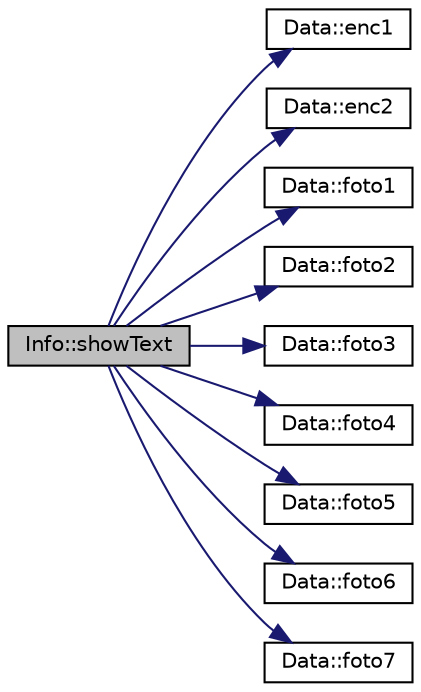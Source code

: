 digraph "Info::showText"
{
  edge [fontname="Helvetica",fontsize="10",labelfontname="Helvetica",labelfontsize="10"];
  node [fontname="Helvetica",fontsize="10",shape=record];
  rankdir="LR";
  Node1 [label="Info::showText",height=0.2,width=0.4,color="black", fillcolor="grey75", style="filled", fontcolor="black"];
  Node1 -> Node2 [color="midnightblue",fontsize="10",style="solid",fontname="Helvetica"];
  Node2 [label="Data::enc1",height=0.2,width=0.4,color="black", fillcolor="white", style="filled",URL="$class_data.html#a42e5478ec68cba198ecd950483128002",tooltip="enc1 "];
  Node1 -> Node3 [color="midnightblue",fontsize="10",style="solid",fontname="Helvetica"];
  Node3 [label="Data::enc2",height=0.2,width=0.4,color="black", fillcolor="white", style="filled",URL="$class_data.html#a923300a69b041facb7c636ae9d7d034d",tooltip="enc2 "];
  Node1 -> Node4 [color="midnightblue",fontsize="10",style="solid",fontname="Helvetica"];
  Node4 [label="Data::foto1",height=0.2,width=0.4,color="black", fillcolor="white", style="filled",URL="$class_data.html#a0264ac1cec44285442dccd223c18e039",tooltip="foto1 "];
  Node1 -> Node5 [color="midnightblue",fontsize="10",style="solid",fontname="Helvetica"];
  Node5 [label="Data::foto2",height=0.2,width=0.4,color="black", fillcolor="white", style="filled",URL="$class_data.html#aeff8d85deabaefaef72ff86e09966768",tooltip="foto2 "];
  Node1 -> Node6 [color="midnightblue",fontsize="10",style="solid",fontname="Helvetica"];
  Node6 [label="Data::foto3",height=0.2,width=0.4,color="black", fillcolor="white", style="filled",URL="$class_data.html#a1a80e47f3780f3a5ed6abee32d6d3b1c",tooltip="foto3 "];
  Node1 -> Node7 [color="midnightblue",fontsize="10",style="solid",fontname="Helvetica"];
  Node7 [label="Data::foto4",height=0.2,width=0.4,color="black", fillcolor="white", style="filled",URL="$class_data.html#ae86e0496a4ae514af5f6a7c1317d2c70",tooltip="foto4 "];
  Node1 -> Node8 [color="midnightblue",fontsize="10",style="solid",fontname="Helvetica"];
  Node8 [label="Data::foto5",height=0.2,width=0.4,color="black", fillcolor="white", style="filled",URL="$class_data.html#a236953f28ce6485de76ecc77bd988820",tooltip="foto5 "];
  Node1 -> Node9 [color="midnightblue",fontsize="10",style="solid",fontname="Helvetica"];
  Node9 [label="Data::foto6",height=0.2,width=0.4,color="black", fillcolor="white", style="filled",URL="$class_data.html#a73b32823192c2df6e97bc319eebd6b4c",tooltip="foto6 "];
  Node1 -> Node10 [color="midnightblue",fontsize="10",style="solid",fontname="Helvetica"];
  Node10 [label="Data::foto7",height=0.2,width=0.4,color="black", fillcolor="white", style="filled",URL="$class_data.html#a49b89dc5597fb5c411709476833bd1e9",tooltip="foto7 "];
}
